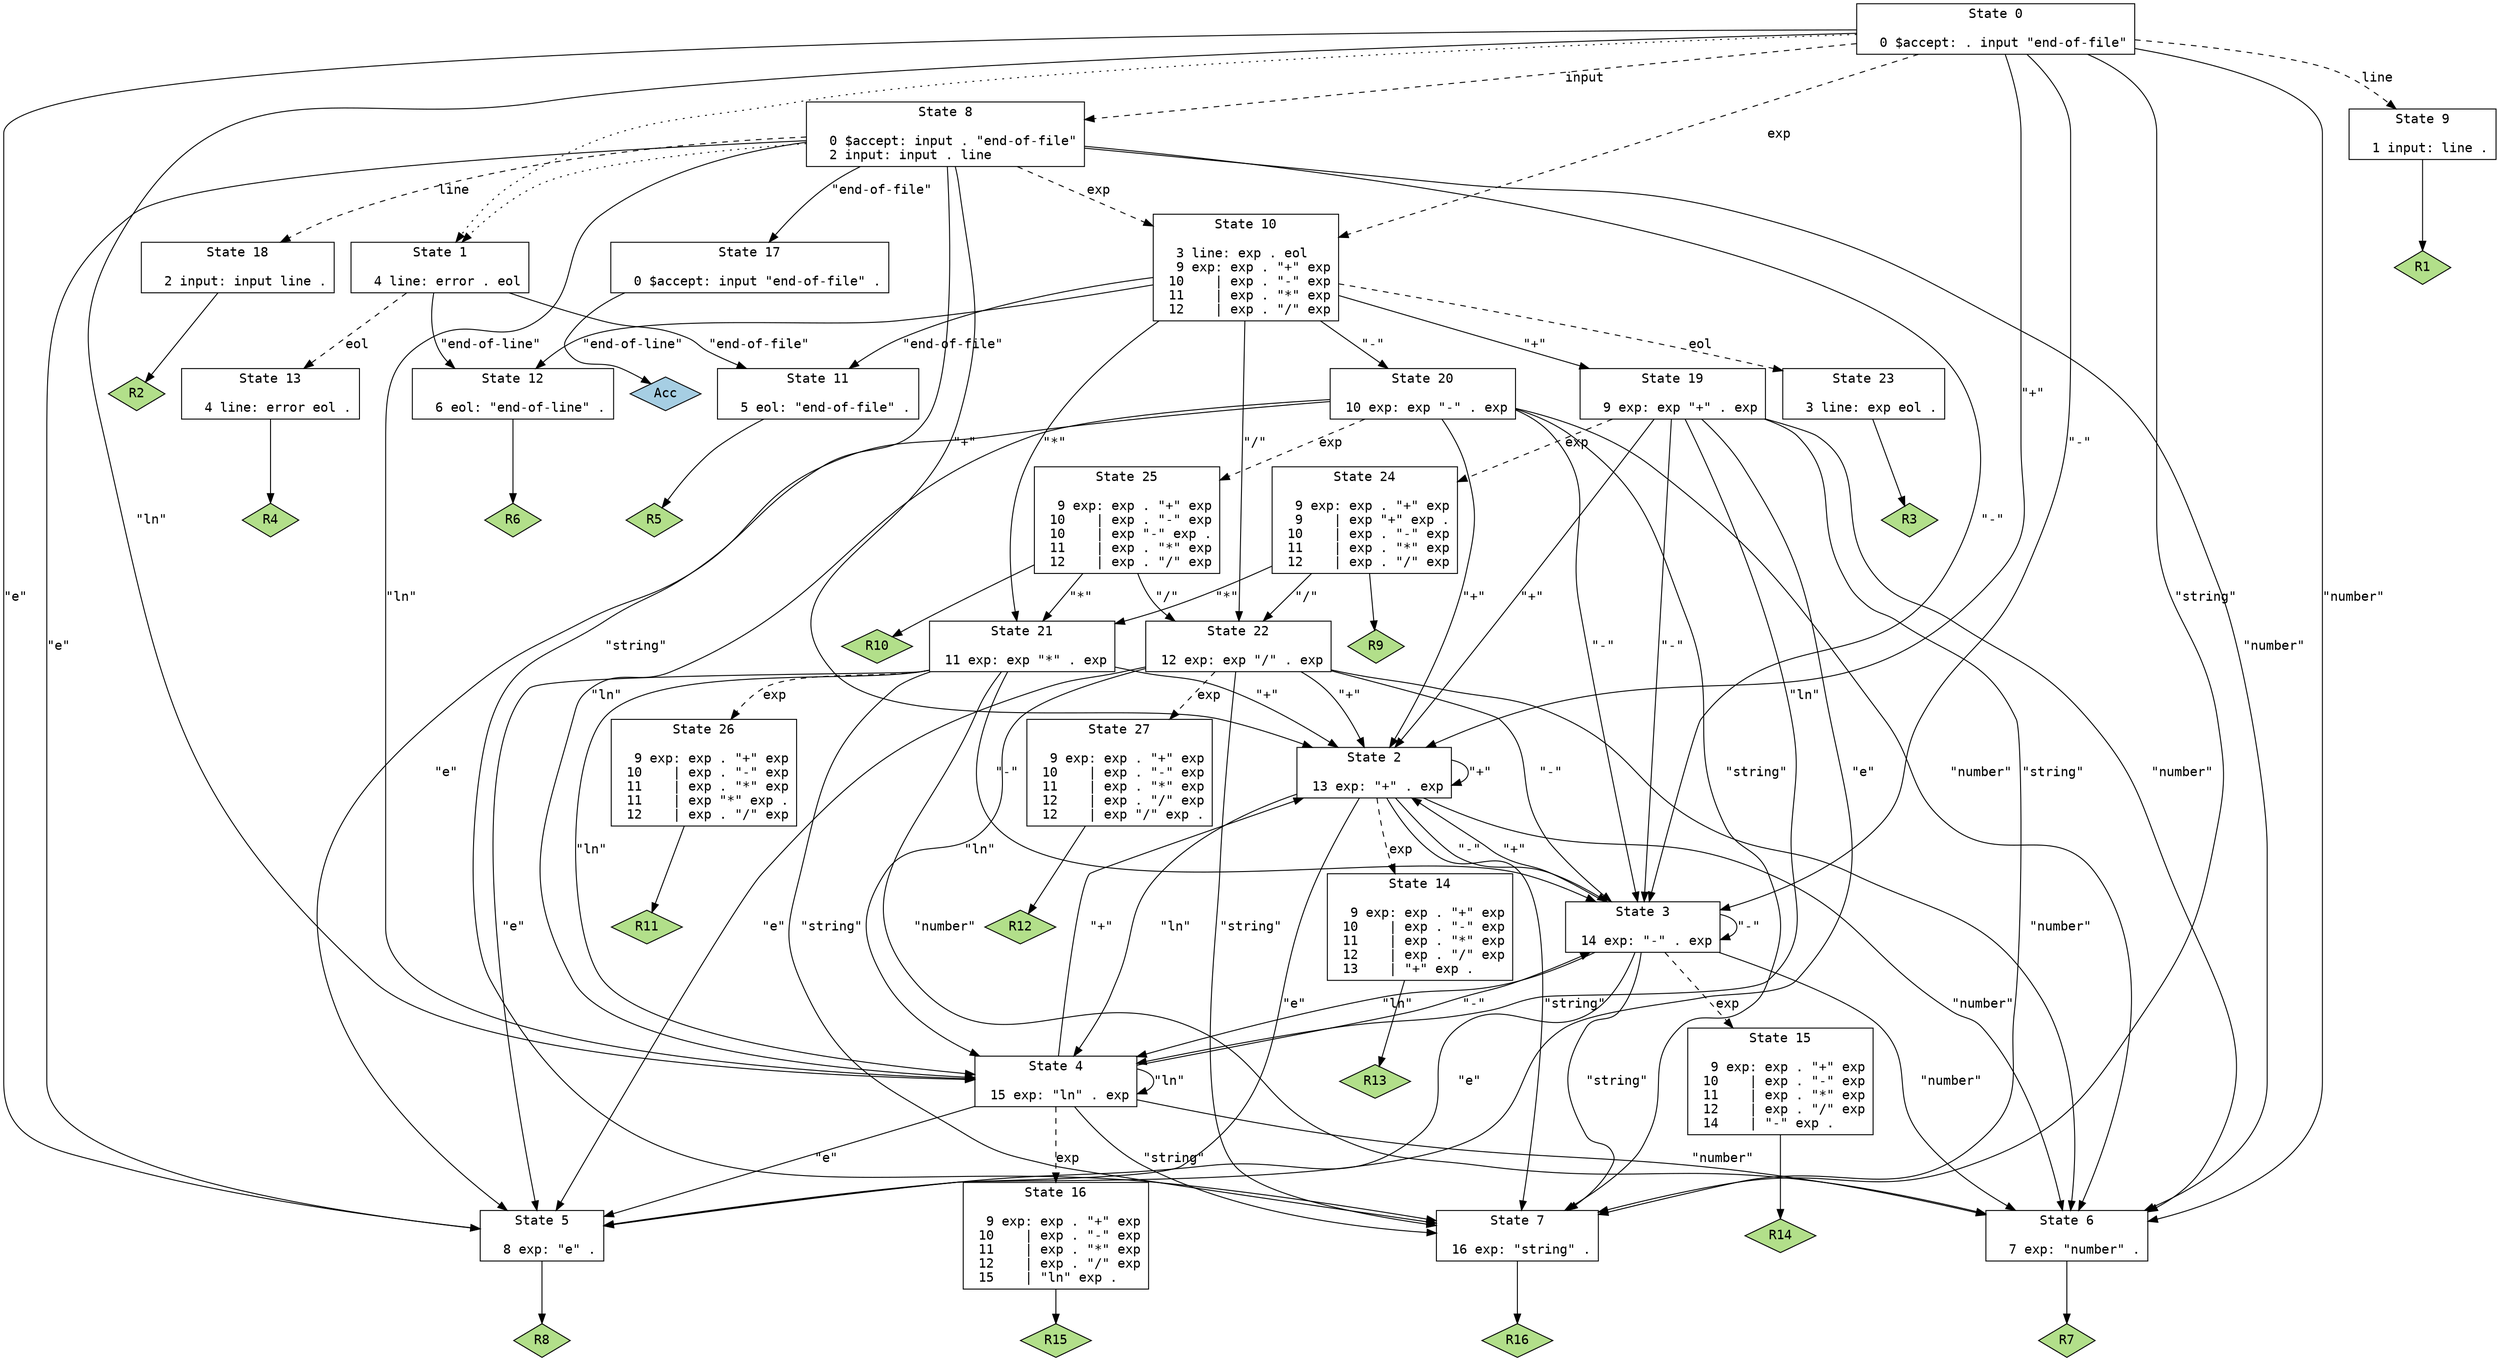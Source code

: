 // Generated by GNU Bison 3.4.2.
// Report bugs to <bug-bison@gnu.org>.
// Home page: <http://www.gnu.org/software/bison/>.

digraph "parse.y"
{
  node [fontname = courier, shape = box, colorscheme = paired6]
  edge [fontname = courier]

  0 [label="State 0\n\l  0 $accept: . input \"end-of-file\"\l"]
  0 -> 1 [style=dotted]
  0 -> 2 [style=solid label="\"+\""]
  0 -> 3 [style=solid label="\"-\""]
  0 -> 4 [style=solid label="\"ln\""]
  0 -> 5 [style=solid label="\"e\""]
  0 -> 6 [style=solid label="\"number\""]
  0 -> 7 [style=solid label="\"string\""]
  0 -> 8 [style=dashed label="input"]
  0 -> 9 [style=dashed label="line"]
  0 -> 10 [style=dashed label="exp"]
  1 [label="State 1\n\l  4 line: error . eol\l"]
  1 -> 11 [style=solid label="\"end-of-file\""]
  1 -> 12 [style=solid label="\"end-of-line\""]
  1 -> 13 [style=dashed label="eol"]
  2 [label="State 2\n\l 13 exp: \"+\" . exp\l"]
  2 -> 2 [style=solid label="\"+\""]
  2 -> 3 [style=solid label="\"-\""]
  2 -> 4 [style=solid label="\"ln\""]
  2 -> 5 [style=solid label="\"e\""]
  2 -> 6 [style=solid label="\"number\""]
  2 -> 7 [style=solid label="\"string\""]
  2 -> 14 [style=dashed label="exp"]
  3 [label="State 3\n\l 14 exp: \"-\" . exp\l"]
  3 -> 2 [style=solid label="\"+\""]
  3 -> 3 [style=solid label="\"-\""]
  3 -> 4 [style=solid label="\"ln\""]
  3 -> 5 [style=solid label="\"e\""]
  3 -> 6 [style=solid label="\"number\""]
  3 -> 7 [style=solid label="\"string\""]
  3 -> 15 [style=dashed label="exp"]
  4 [label="State 4\n\l 15 exp: \"ln\" . exp\l"]
  4 -> 2 [style=solid label="\"+\""]
  4 -> 3 [style=solid label="\"-\""]
  4 -> 4 [style=solid label="\"ln\""]
  4 -> 5 [style=solid label="\"e\""]
  4 -> 6 [style=solid label="\"number\""]
  4 -> 7 [style=solid label="\"string\""]
  4 -> 16 [style=dashed label="exp"]
  5 [label="State 5\n\l  8 exp: \"e\" .\l"]
  5 -> "5R8" [style=solid]
 "5R8" [label="R8", fillcolor=3, shape=diamond, style=filled]
  6 [label="State 6\n\l  7 exp: \"number\" .\l"]
  6 -> "6R7" [style=solid]
 "6R7" [label="R7", fillcolor=3, shape=diamond, style=filled]
  7 [label="State 7\n\l 16 exp: \"string\" .\l"]
  7 -> "7R16" [style=solid]
 "7R16" [label="R16", fillcolor=3, shape=diamond, style=filled]
  8 [label="State 8\n\l  0 $accept: input . \"end-of-file\"\l  2 input: input . line\l"]
  8 -> 17 [style=solid label="\"end-of-file\""]
  8 -> 1 [style=dotted]
  8 -> 2 [style=solid label="\"+\""]
  8 -> 3 [style=solid label="\"-\""]
  8 -> 4 [style=solid label="\"ln\""]
  8 -> 5 [style=solid label="\"e\""]
  8 -> 6 [style=solid label="\"number\""]
  8 -> 7 [style=solid label="\"string\""]
  8 -> 18 [style=dashed label="line"]
  8 -> 10 [style=dashed label="exp"]
  9 [label="State 9\n\l  1 input: line .\l"]
  9 -> "9R1" [style=solid]
 "9R1" [label="R1", fillcolor=3, shape=diamond, style=filled]
  10 [label="State 10\n\l  3 line: exp . eol\l  9 exp: exp . \"+\" exp\l 10    | exp . \"-\" exp\l 11    | exp . \"*\" exp\l 12    | exp . \"/\" exp\l"]
  10 -> 11 [style=solid label="\"end-of-file\""]
  10 -> 19 [style=solid label="\"+\""]
  10 -> 20 [style=solid label="\"-\""]
  10 -> 21 [style=solid label="\"*\""]
  10 -> 22 [style=solid label="\"/\""]
  10 -> 12 [style=solid label="\"end-of-line\""]
  10 -> 23 [style=dashed label="eol"]
  11 [label="State 11\n\l  5 eol: \"end-of-file\" .\l"]
  11 -> "11R5" [style=solid]
 "11R5" [label="R5", fillcolor=3, shape=diamond, style=filled]
  12 [label="State 12\n\l  6 eol: \"end-of-line\" .\l"]
  12 -> "12R6" [style=solid]
 "12R6" [label="R6", fillcolor=3, shape=diamond, style=filled]
  13 [label="State 13\n\l  4 line: error eol .\l"]
  13 -> "13R4" [style=solid]
 "13R4" [label="R4", fillcolor=3, shape=diamond, style=filled]
  14 [label="State 14\n\l  9 exp: exp . \"+\" exp\l 10    | exp . \"-\" exp\l 11    | exp . \"*\" exp\l 12    | exp . \"/\" exp\l 13    | \"+\" exp .\l"]
  14 -> "14R13" [style=solid]
 "14R13" [label="R13", fillcolor=3, shape=diamond, style=filled]
  15 [label="State 15\n\l  9 exp: exp . \"+\" exp\l 10    | exp . \"-\" exp\l 11    | exp . \"*\" exp\l 12    | exp . \"/\" exp\l 14    | \"-\" exp .\l"]
  15 -> "15R14" [style=solid]
 "15R14" [label="R14", fillcolor=3, shape=diamond, style=filled]
  16 [label="State 16\n\l  9 exp: exp . \"+\" exp\l 10    | exp . \"-\" exp\l 11    | exp . \"*\" exp\l 12    | exp . \"/\" exp\l 15    | \"ln\" exp .\l"]
  16 -> "16R15" [style=solid]
 "16R15" [label="R15", fillcolor=3, shape=diamond, style=filled]
  17 [label="State 17\n\l  0 $accept: input \"end-of-file\" .\l"]
  17 -> "17R0" [style=solid]
 "17R0" [label="Acc", fillcolor=1, shape=diamond, style=filled]
  18 [label="State 18\n\l  2 input: input line .\l"]
  18 -> "18R2" [style=solid]
 "18R2" [label="R2", fillcolor=3, shape=diamond, style=filled]
  19 [label="State 19\n\l  9 exp: exp \"+\" . exp\l"]
  19 -> 2 [style=solid label="\"+\""]
  19 -> 3 [style=solid label="\"-\""]
  19 -> 4 [style=solid label="\"ln\""]
  19 -> 5 [style=solid label="\"e\""]
  19 -> 6 [style=solid label="\"number\""]
  19 -> 7 [style=solid label="\"string\""]
  19 -> 24 [style=dashed label="exp"]
  20 [label="State 20\n\l 10 exp: exp \"-\" . exp\l"]
  20 -> 2 [style=solid label="\"+\""]
  20 -> 3 [style=solid label="\"-\""]
  20 -> 4 [style=solid label="\"ln\""]
  20 -> 5 [style=solid label="\"e\""]
  20 -> 6 [style=solid label="\"number\""]
  20 -> 7 [style=solid label="\"string\""]
  20 -> 25 [style=dashed label="exp"]
  21 [label="State 21\n\l 11 exp: exp \"*\" . exp\l"]
  21 -> 2 [style=solid label="\"+\""]
  21 -> 3 [style=solid label="\"-\""]
  21 -> 4 [style=solid label="\"ln\""]
  21 -> 5 [style=solid label="\"e\""]
  21 -> 6 [style=solid label="\"number\""]
  21 -> 7 [style=solid label="\"string\""]
  21 -> 26 [style=dashed label="exp"]
  22 [label="State 22\n\l 12 exp: exp \"/\" . exp\l"]
  22 -> 2 [style=solid label="\"+\""]
  22 -> 3 [style=solid label="\"-\""]
  22 -> 4 [style=solid label="\"ln\""]
  22 -> 5 [style=solid label="\"e\""]
  22 -> 6 [style=solid label="\"number\""]
  22 -> 7 [style=solid label="\"string\""]
  22 -> 27 [style=dashed label="exp"]
  23 [label="State 23\n\l  3 line: exp eol .\l"]
  23 -> "23R3" [style=solid]
 "23R3" [label="R3", fillcolor=3, shape=diamond, style=filled]
  24 [label="State 24\n\l  9 exp: exp . \"+\" exp\l  9    | exp \"+\" exp .\l 10    | exp . \"-\" exp\l 11    | exp . \"*\" exp\l 12    | exp . \"/\" exp\l"]
  24 -> 21 [style=solid label="\"*\""]
  24 -> 22 [style=solid label="\"/\""]
  24 -> "24R9" [style=solid]
 "24R9" [label="R9", fillcolor=3, shape=diamond, style=filled]
  25 [label="State 25\n\l  9 exp: exp . \"+\" exp\l 10    | exp . \"-\" exp\l 10    | exp \"-\" exp .\l 11    | exp . \"*\" exp\l 12    | exp . \"/\" exp\l"]
  25 -> 21 [style=solid label="\"*\""]
  25 -> 22 [style=solid label="\"/\""]
  25 -> "25R10" [style=solid]
 "25R10" [label="R10", fillcolor=3, shape=diamond, style=filled]
  26 [label="State 26\n\l  9 exp: exp . \"+\" exp\l 10    | exp . \"-\" exp\l 11    | exp . \"*\" exp\l 11    | exp \"*\" exp .\l 12    | exp . \"/\" exp\l"]
  26 -> "26R11" [style=solid]
 "26R11" [label="R11", fillcolor=3, shape=diamond, style=filled]
  27 [label="State 27\n\l  9 exp: exp . \"+\" exp\l 10    | exp . \"-\" exp\l 11    | exp . \"*\" exp\l 12    | exp . \"/\" exp\l 12    | exp \"/\" exp .\l"]
  27 -> "27R12" [style=solid]
 "27R12" [label="R12", fillcolor=3, shape=diamond, style=filled]
}
